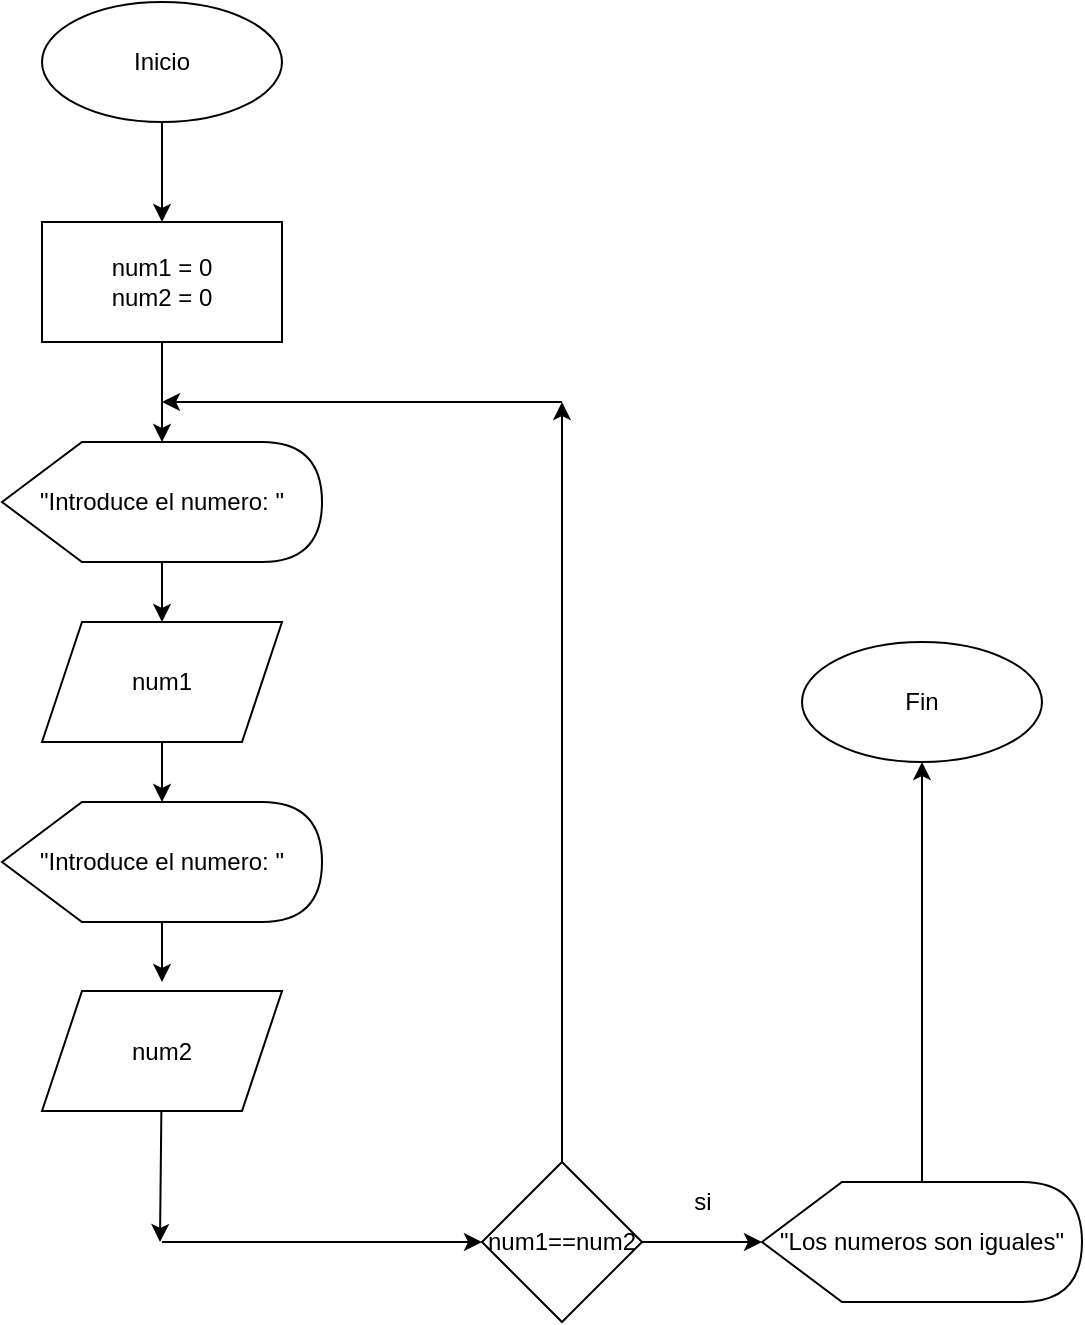 <mxfile version="15.5.6" type="github">
  <diagram id="NifE0m1DgSHvM828L4OJ" name="Page-1">
    <mxGraphModel dx="868" dy="441" grid="1" gridSize="10" guides="1" tooltips="1" connect="1" arrows="1" fold="1" page="1" pageScale="1" pageWidth="827" pageHeight="1169" math="0" shadow="0">
      <root>
        <mxCell id="0" />
        <mxCell id="1" parent="0" />
        <mxCell id="aTq__v0rZbESBUsaHqi1-1" style="edgeStyle=none;rounded=0;orthogonalLoop=1;jettySize=auto;html=1;" parent="1" source="aTq__v0rZbESBUsaHqi1-2" edge="1">
          <mxGeometry relative="1" as="geometry">
            <mxPoint x="340" y="140" as="targetPoint" />
          </mxGeometry>
        </mxCell>
        <mxCell id="aTq__v0rZbESBUsaHqi1-2" value="Inicio" style="ellipse;whiteSpace=wrap;html=1;" parent="1" vertex="1">
          <mxGeometry x="280" y="30" width="120" height="60" as="geometry" />
        </mxCell>
        <mxCell id="aTq__v0rZbESBUsaHqi1-3" style="edgeStyle=none;rounded=0;orthogonalLoop=1;jettySize=auto;html=1;" parent="1" source="aTq__v0rZbESBUsaHqi1-4" edge="1">
          <mxGeometry relative="1" as="geometry">
            <mxPoint x="340" y="250" as="targetPoint" />
          </mxGeometry>
        </mxCell>
        <mxCell id="aTq__v0rZbESBUsaHqi1-4" value="&lt;div&gt;num1 = 0&lt;/div&gt;&lt;div&gt;num2 = 0&lt;br&gt;&lt;/div&gt;" style="rounded=0;whiteSpace=wrap;html=1;" parent="1" vertex="1">
          <mxGeometry x="280" y="140" width="120" height="60" as="geometry" />
        </mxCell>
        <mxCell id="aTq__v0rZbESBUsaHqi1-5" style="edgeStyle=none;rounded=0;orthogonalLoop=1;jettySize=auto;html=1;" parent="1" source="aTq__v0rZbESBUsaHqi1-6" target="aTq__v0rZbESBUsaHqi1-8" edge="1">
          <mxGeometry relative="1" as="geometry">
            <mxPoint x="340" y="350" as="targetPoint" />
          </mxGeometry>
        </mxCell>
        <mxCell id="aTq__v0rZbESBUsaHqi1-6" value="&quot;Introduce el numero: &quot;" style="shape=display;whiteSpace=wrap;html=1;" parent="1" vertex="1">
          <mxGeometry x="260" y="250" width="160" height="60" as="geometry" />
        </mxCell>
        <mxCell id="aTq__v0rZbESBUsaHqi1-24" style="edgeStyle=none;rounded=0;orthogonalLoop=1;jettySize=auto;html=1;" parent="1" source="aTq__v0rZbESBUsaHqi1-8" target="aTq__v0rZbESBUsaHqi1-21" edge="1">
          <mxGeometry relative="1" as="geometry" />
        </mxCell>
        <mxCell id="aTq__v0rZbESBUsaHqi1-8" value="num1" style="shape=parallelogram;perimeter=parallelogramPerimeter;whiteSpace=wrap;html=1;fixedSize=1;" parent="1" vertex="1">
          <mxGeometry x="280" y="340" width="120" height="60" as="geometry" />
        </mxCell>
        <mxCell id="aTq__v0rZbESBUsaHqi1-9" style="edgeStyle=none;rounded=0;orthogonalLoop=1;jettySize=auto;html=1;entryX=0;entryY=0.5;entryDx=0;entryDy=0;" parent="1" target="aTq__v0rZbESBUsaHqi1-13" edge="1">
          <mxGeometry relative="1" as="geometry">
            <mxPoint x="450" y="650" as="targetPoint" />
            <mxPoint x="340" y="650" as="sourcePoint" />
          </mxGeometry>
        </mxCell>
        <mxCell id="aTq__v0rZbESBUsaHqi1-12" style="edgeStyle=none;rounded=0;orthogonalLoop=1;jettySize=auto;html=1;entryX=0;entryY=0.5;entryDx=0;entryDy=0;entryPerimeter=0;" parent="1" source="aTq__v0rZbESBUsaHqi1-13" target="aTq__v0rZbESBUsaHqi1-16" edge="1">
          <mxGeometry relative="1" as="geometry">
            <mxPoint x="620" y="650" as="targetPoint" />
          </mxGeometry>
        </mxCell>
        <mxCell id="srdHbztF-TGdbnce1jXp-1" style="edgeStyle=orthogonalEdgeStyle;rounded=0;orthogonalLoop=1;jettySize=auto;html=1;" edge="1" parent="1" source="aTq__v0rZbESBUsaHqi1-13">
          <mxGeometry relative="1" as="geometry">
            <mxPoint x="540" y="230" as="targetPoint" />
          </mxGeometry>
        </mxCell>
        <mxCell id="aTq__v0rZbESBUsaHqi1-13" value="num1==num2" style="rhombus;whiteSpace=wrap;html=1;align=center;" parent="1" vertex="1">
          <mxGeometry x="500" y="610" width="80" height="80" as="geometry" />
        </mxCell>
        <mxCell id="srdHbztF-TGdbnce1jXp-3" style="edgeStyle=orthogonalEdgeStyle;rounded=0;orthogonalLoop=1;jettySize=auto;html=1;" edge="1" parent="1" source="aTq__v0rZbESBUsaHqi1-16">
          <mxGeometry relative="1" as="geometry">
            <mxPoint x="720" y="410" as="targetPoint" />
          </mxGeometry>
        </mxCell>
        <mxCell id="aTq__v0rZbESBUsaHqi1-16" value="&quot;Los numeros son iguales&quot;" style="shape=display;whiteSpace=wrap;html=1;" parent="1" vertex="1">
          <mxGeometry x="640" y="620" width="160" height="60" as="geometry" />
        </mxCell>
        <mxCell id="aTq__v0rZbESBUsaHqi1-17" value="Fin" style="ellipse;whiteSpace=wrap;html=1;align=center;" parent="1" vertex="1">
          <mxGeometry x="660" y="350" width="120" height="60" as="geometry" />
        </mxCell>
        <mxCell id="aTq__v0rZbESBUsaHqi1-23" style="edgeStyle=none;rounded=0;orthogonalLoop=1;jettySize=auto;html=1;" parent="1" source="aTq__v0rZbESBUsaHqi1-21" edge="1">
          <mxGeometry relative="1" as="geometry">
            <mxPoint x="340" y="520" as="targetPoint" />
          </mxGeometry>
        </mxCell>
        <mxCell id="aTq__v0rZbESBUsaHqi1-21" value="&quot;Introduce el numero: &quot;" style="shape=display;whiteSpace=wrap;html=1;" parent="1" vertex="1">
          <mxGeometry x="260" y="430" width="160" height="60" as="geometry" />
        </mxCell>
        <mxCell id="aTq__v0rZbESBUsaHqi1-25" style="edgeStyle=none;rounded=0;orthogonalLoop=1;jettySize=auto;html=1;" parent="1" source="aTq__v0rZbESBUsaHqi1-22" edge="1">
          <mxGeometry relative="1" as="geometry">
            <mxPoint x="339" y="650" as="targetPoint" />
          </mxGeometry>
        </mxCell>
        <mxCell id="aTq__v0rZbESBUsaHqi1-22" value="num2" style="shape=parallelogram;perimeter=parallelogramPerimeter;whiteSpace=wrap;html=1;fixedSize=1;" parent="1" vertex="1">
          <mxGeometry x="280" y="524.5" width="120" height="60" as="geometry" />
        </mxCell>
        <mxCell id="aTq__v0rZbESBUsaHqi1-28" value="si" style="text;html=1;align=center;verticalAlign=middle;resizable=0;points=[];autosize=1;strokeColor=none;fillColor=none;" parent="1" vertex="1">
          <mxGeometry x="595" y="620" width="30" height="20" as="geometry" />
        </mxCell>
        <mxCell id="srdHbztF-TGdbnce1jXp-2" value="" style="edgeStyle=segmentEdgeStyle;endArrow=classic;html=1;rounded=0;" edge="1" parent="1">
          <mxGeometry width="50" height="50" relative="1" as="geometry">
            <mxPoint x="540" y="230" as="sourcePoint" />
            <mxPoint x="340" y="230" as="targetPoint" />
          </mxGeometry>
        </mxCell>
      </root>
    </mxGraphModel>
  </diagram>
</mxfile>
